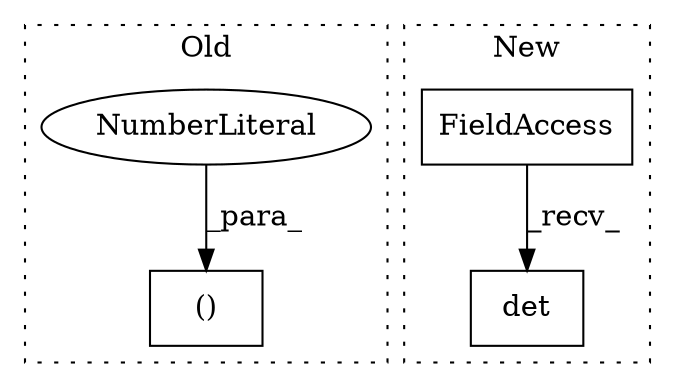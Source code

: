 digraph G {
subgraph cluster0 {
1 [label="()" a="106" s="1920" l="53" shape="box"];
4 [label="NumberLiteral" a="34" s="1949" l="1" shape="ellipse"];
label = "Old";
style="dotted";
}
subgraph cluster1 {
2 [label="det" a="32" s="1770,1777" l="4,1" shape="box"];
3 [label="FieldAccess" a="22" s="1757" l="12" shape="box"];
label = "New";
style="dotted";
}
3 -> 2 [label="_recv_"];
4 -> 1 [label="_para_"];
}